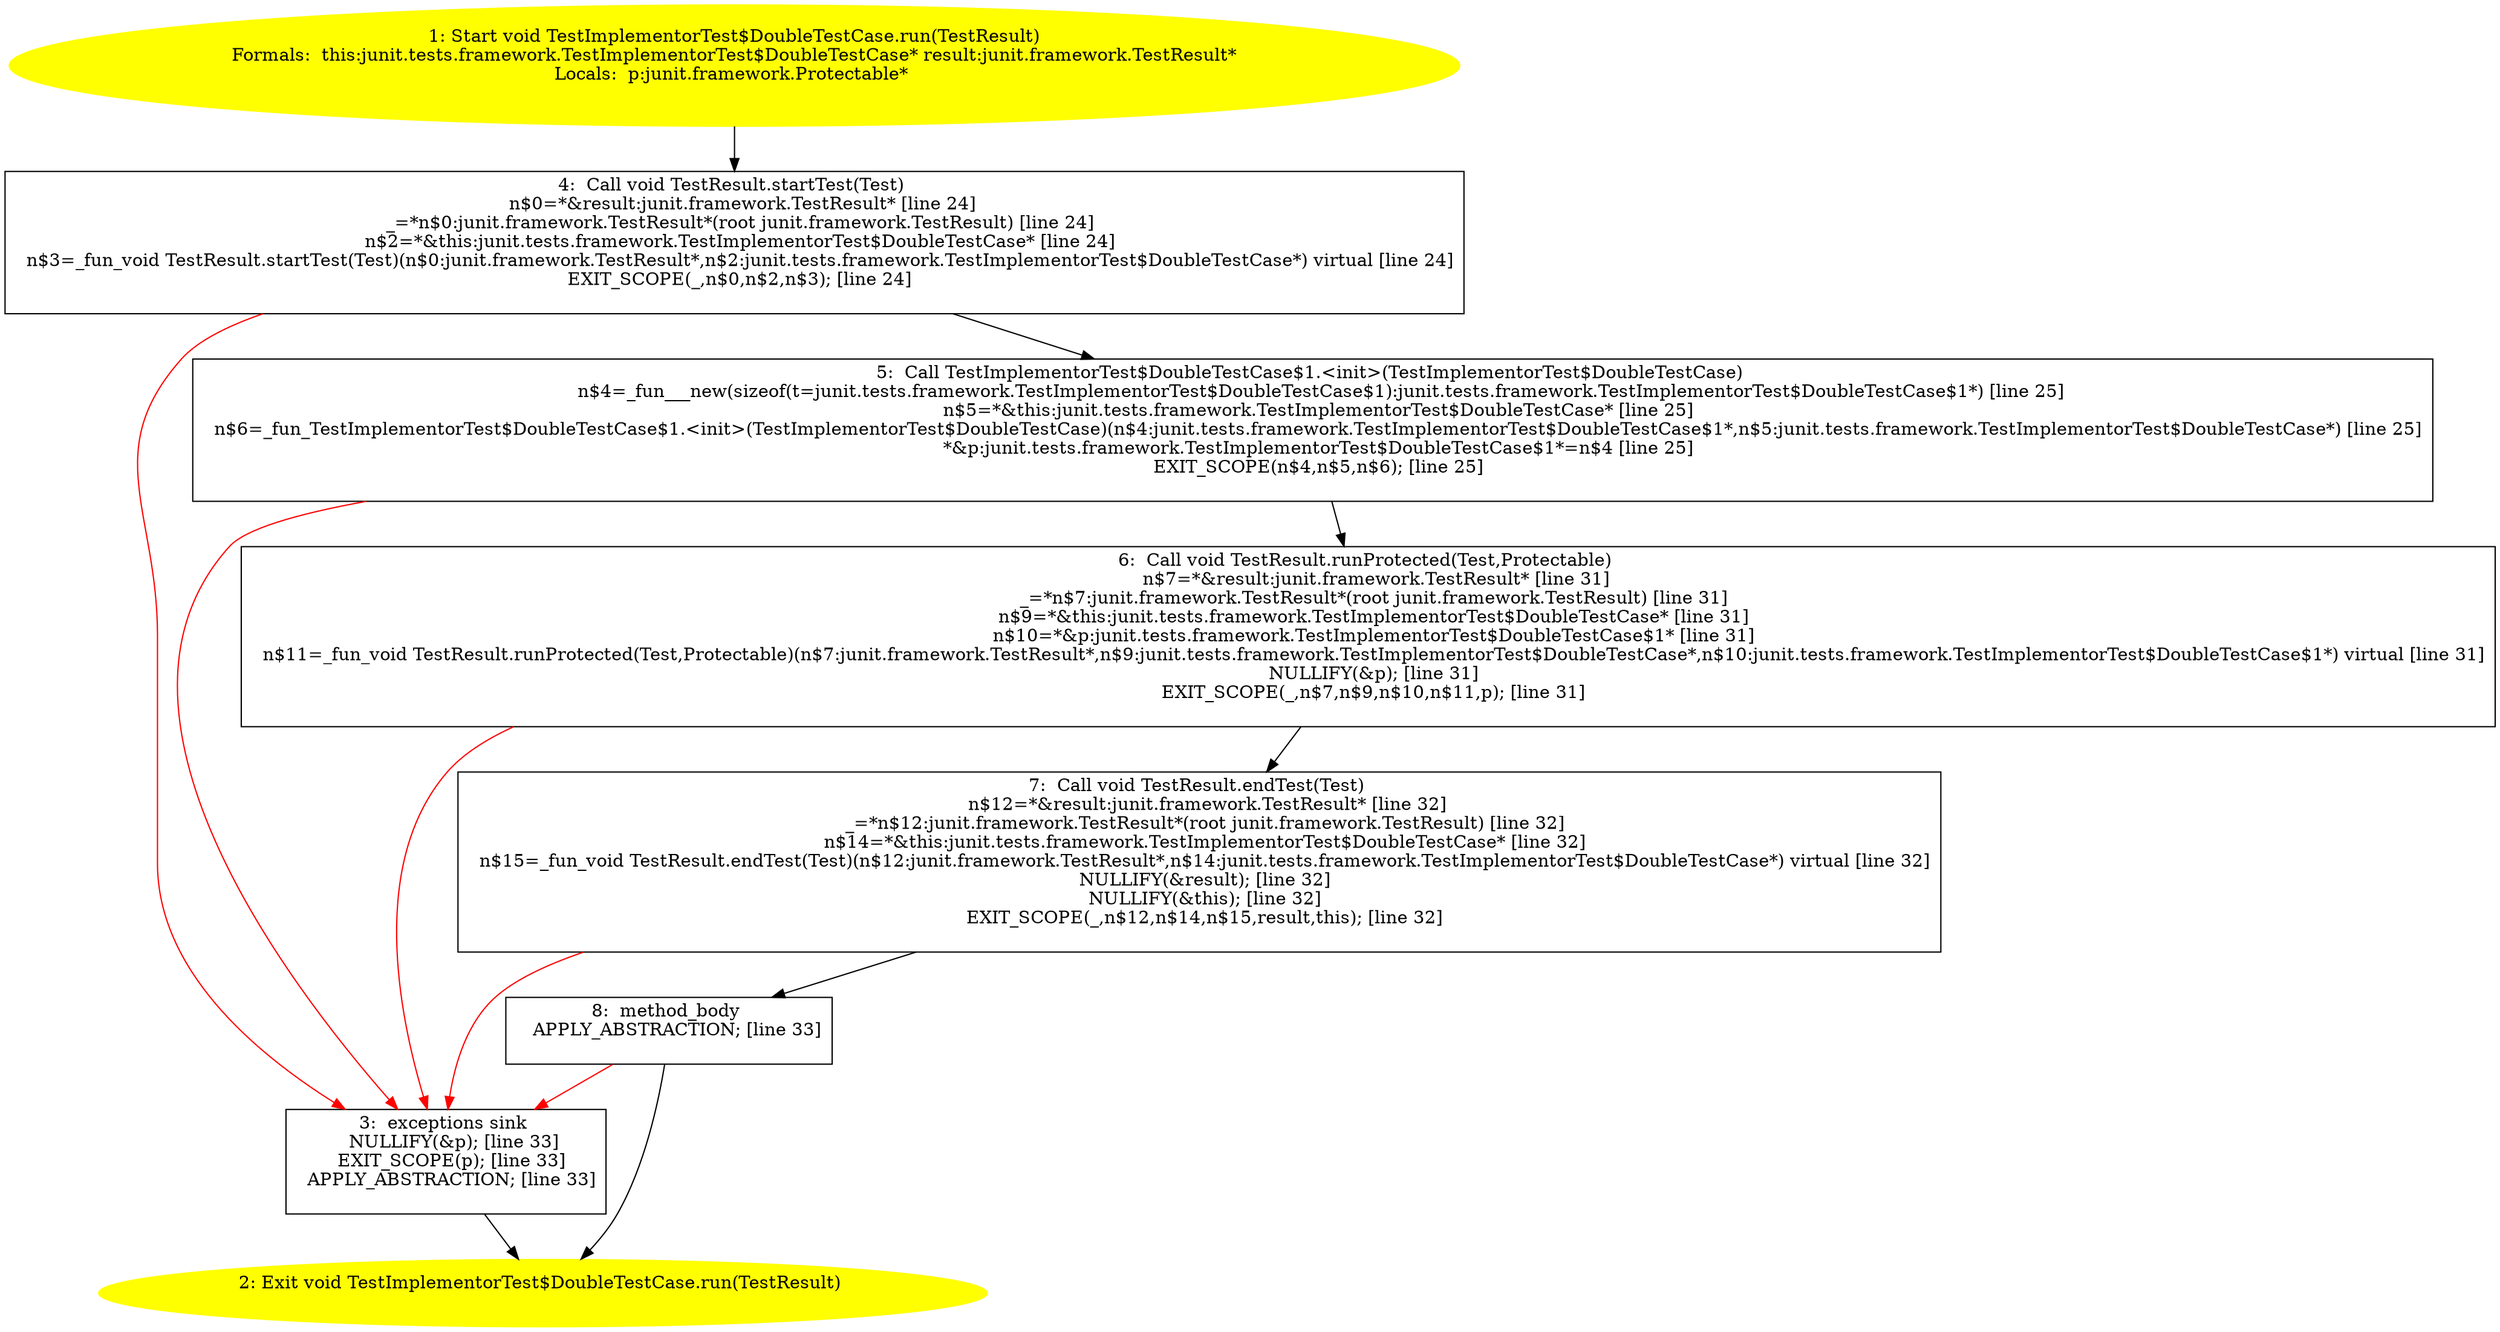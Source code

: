 /* @generated */
digraph cfg {
"junit.tests.framework.TestImplementorTest$DoubleTestCase.run(junit.framework.TestResult):void.6d5cdddde60d1a2531be305187ee93c0_1" [label="1: Start void TestImplementorTest$DoubleTestCase.run(TestResult)\nFormals:  this:junit.tests.framework.TestImplementorTest$DoubleTestCase* result:junit.framework.TestResult*\nLocals:  p:junit.framework.Protectable* \n  " color=yellow style=filled]
	

	 "junit.tests.framework.TestImplementorTest$DoubleTestCase.run(junit.framework.TestResult):void.6d5cdddde60d1a2531be305187ee93c0_1" -> "junit.tests.framework.TestImplementorTest$DoubleTestCase.run(junit.framework.TestResult):void.6d5cdddde60d1a2531be305187ee93c0_4" ;
"junit.tests.framework.TestImplementorTest$DoubleTestCase.run(junit.framework.TestResult):void.6d5cdddde60d1a2531be305187ee93c0_2" [label="2: Exit void TestImplementorTest$DoubleTestCase.run(TestResult) \n  " color=yellow style=filled]
	

"junit.tests.framework.TestImplementorTest$DoubleTestCase.run(junit.framework.TestResult):void.6d5cdddde60d1a2531be305187ee93c0_3" [label="3:  exceptions sink \n   NULLIFY(&p); [line 33]\n  EXIT_SCOPE(p); [line 33]\n  APPLY_ABSTRACTION; [line 33]\n " shape="box"]
	

	 "junit.tests.framework.TestImplementorTest$DoubleTestCase.run(junit.framework.TestResult):void.6d5cdddde60d1a2531be305187ee93c0_3" -> "junit.tests.framework.TestImplementorTest$DoubleTestCase.run(junit.framework.TestResult):void.6d5cdddde60d1a2531be305187ee93c0_2" ;
"junit.tests.framework.TestImplementorTest$DoubleTestCase.run(junit.framework.TestResult):void.6d5cdddde60d1a2531be305187ee93c0_4" [label="4:  Call void TestResult.startTest(Test) \n   n$0=*&result:junit.framework.TestResult* [line 24]\n  _=*n$0:junit.framework.TestResult*(root junit.framework.TestResult) [line 24]\n  n$2=*&this:junit.tests.framework.TestImplementorTest$DoubleTestCase* [line 24]\n  n$3=_fun_void TestResult.startTest(Test)(n$0:junit.framework.TestResult*,n$2:junit.tests.framework.TestImplementorTest$DoubleTestCase*) virtual [line 24]\n  EXIT_SCOPE(_,n$0,n$2,n$3); [line 24]\n " shape="box"]
	

	 "junit.tests.framework.TestImplementorTest$DoubleTestCase.run(junit.framework.TestResult):void.6d5cdddde60d1a2531be305187ee93c0_4" -> "junit.tests.framework.TestImplementorTest$DoubleTestCase.run(junit.framework.TestResult):void.6d5cdddde60d1a2531be305187ee93c0_5" ;
	 "junit.tests.framework.TestImplementorTest$DoubleTestCase.run(junit.framework.TestResult):void.6d5cdddde60d1a2531be305187ee93c0_4" -> "junit.tests.framework.TestImplementorTest$DoubleTestCase.run(junit.framework.TestResult):void.6d5cdddde60d1a2531be305187ee93c0_3" [color="red" ];
"junit.tests.framework.TestImplementorTest$DoubleTestCase.run(junit.framework.TestResult):void.6d5cdddde60d1a2531be305187ee93c0_5" [label="5:  Call TestImplementorTest$DoubleTestCase$1.<init>(TestImplementorTest$DoubleTestCase) \n   n$4=_fun___new(sizeof(t=junit.tests.framework.TestImplementorTest$DoubleTestCase$1):junit.tests.framework.TestImplementorTest$DoubleTestCase$1*) [line 25]\n  n$5=*&this:junit.tests.framework.TestImplementorTest$DoubleTestCase* [line 25]\n  n$6=_fun_TestImplementorTest$DoubleTestCase$1.<init>(TestImplementorTest$DoubleTestCase)(n$4:junit.tests.framework.TestImplementorTest$DoubleTestCase$1*,n$5:junit.tests.framework.TestImplementorTest$DoubleTestCase*) [line 25]\n  *&p:junit.tests.framework.TestImplementorTest$DoubleTestCase$1*=n$4 [line 25]\n  EXIT_SCOPE(n$4,n$5,n$6); [line 25]\n " shape="box"]
	

	 "junit.tests.framework.TestImplementorTest$DoubleTestCase.run(junit.framework.TestResult):void.6d5cdddde60d1a2531be305187ee93c0_5" -> "junit.tests.framework.TestImplementorTest$DoubleTestCase.run(junit.framework.TestResult):void.6d5cdddde60d1a2531be305187ee93c0_6" ;
	 "junit.tests.framework.TestImplementorTest$DoubleTestCase.run(junit.framework.TestResult):void.6d5cdddde60d1a2531be305187ee93c0_5" -> "junit.tests.framework.TestImplementorTest$DoubleTestCase.run(junit.framework.TestResult):void.6d5cdddde60d1a2531be305187ee93c0_3" [color="red" ];
"junit.tests.framework.TestImplementorTest$DoubleTestCase.run(junit.framework.TestResult):void.6d5cdddde60d1a2531be305187ee93c0_6" [label="6:  Call void TestResult.runProtected(Test,Protectable) \n   n$7=*&result:junit.framework.TestResult* [line 31]\n  _=*n$7:junit.framework.TestResult*(root junit.framework.TestResult) [line 31]\n  n$9=*&this:junit.tests.framework.TestImplementorTest$DoubleTestCase* [line 31]\n  n$10=*&p:junit.tests.framework.TestImplementorTest$DoubleTestCase$1* [line 31]\n  n$11=_fun_void TestResult.runProtected(Test,Protectable)(n$7:junit.framework.TestResult*,n$9:junit.tests.framework.TestImplementorTest$DoubleTestCase*,n$10:junit.tests.framework.TestImplementorTest$DoubleTestCase$1*) virtual [line 31]\n  NULLIFY(&p); [line 31]\n  EXIT_SCOPE(_,n$7,n$9,n$10,n$11,p); [line 31]\n " shape="box"]
	

	 "junit.tests.framework.TestImplementorTest$DoubleTestCase.run(junit.framework.TestResult):void.6d5cdddde60d1a2531be305187ee93c0_6" -> "junit.tests.framework.TestImplementorTest$DoubleTestCase.run(junit.framework.TestResult):void.6d5cdddde60d1a2531be305187ee93c0_7" ;
	 "junit.tests.framework.TestImplementorTest$DoubleTestCase.run(junit.framework.TestResult):void.6d5cdddde60d1a2531be305187ee93c0_6" -> "junit.tests.framework.TestImplementorTest$DoubleTestCase.run(junit.framework.TestResult):void.6d5cdddde60d1a2531be305187ee93c0_3" [color="red" ];
"junit.tests.framework.TestImplementorTest$DoubleTestCase.run(junit.framework.TestResult):void.6d5cdddde60d1a2531be305187ee93c0_7" [label="7:  Call void TestResult.endTest(Test) \n   n$12=*&result:junit.framework.TestResult* [line 32]\n  _=*n$12:junit.framework.TestResult*(root junit.framework.TestResult) [line 32]\n  n$14=*&this:junit.tests.framework.TestImplementorTest$DoubleTestCase* [line 32]\n  n$15=_fun_void TestResult.endTest(Test)(n$12:junit.framework.TestResult*,n$14:junit.tests.framework.TestImplementorTest$DoubleTestCase*) virtual [line 32]\n  NULLIFY(&result); [line 32]\n  NULLIFY(&this); [line 32]\n  EXIT_SCOPE(_,n$12,n$14,n$15,result,this); [line 32]\n " shape="box"]
	

	 "junit.tests.framework.TestImplementorTest$DoubleTestCase.run(junit.framework.TestResult):void.6d5cdddde60d1a2531be305187ee93c0_7" -> "junit.tests.framework.TestImplementorTest$DoubleTestCase.run(junit.framework.TestResult):void.6d5cdddde60d1a2531be305187ee93c0_8" ;
	 "junit.tests.framework.TestImplementorTest$DoubleTestCase.run(junit.framework.TestResult):void.6d5cdddde60d1a2531be305187ee93c0_7" -> "junit.tests.framework.TestImplementorTest$DoubleTestCase.run(junit.framework.TestResult):void.6d5cdddde60d1a2531be305187ee93c0_3" [color="red" ];
"junit.tests.framework.TestImplementorTest$DoubleTestCase.run(junit.framework.TestResult):void.6d5cdddde60d1a2531be305187ee93c0_8" [label="8:  method_body \n   APPLY_ABSTRACTION; [line 33]\n " shape="box"]
	

	 "junit.tests.framework.TestImplementorTest$DoubleTestCase.run(junit.framework.TestResult):void.6d5cdddde60d1a2531be305187ee93c0_8" -> "junit.tests.framework.TestImplementorTest$DoubleTestCase.run(junit.framework.TestResult):void.6d5cdddde60d1a2531be305187ee93c0_2" ;
	 "junit.tests.framework.TestImplementorTest$DoubleTestCase.run(junit.framework.TestResult):void.6d5cdddde60d1a2531be305187ee93c0_8" -> "junit.tests.framework.TestImplementorTest$DoubleTestCase.run(junit.framework.TestResult):void.6d5cdddde60d1a2531be305187ee93c0_3" [color="red" ];
}
